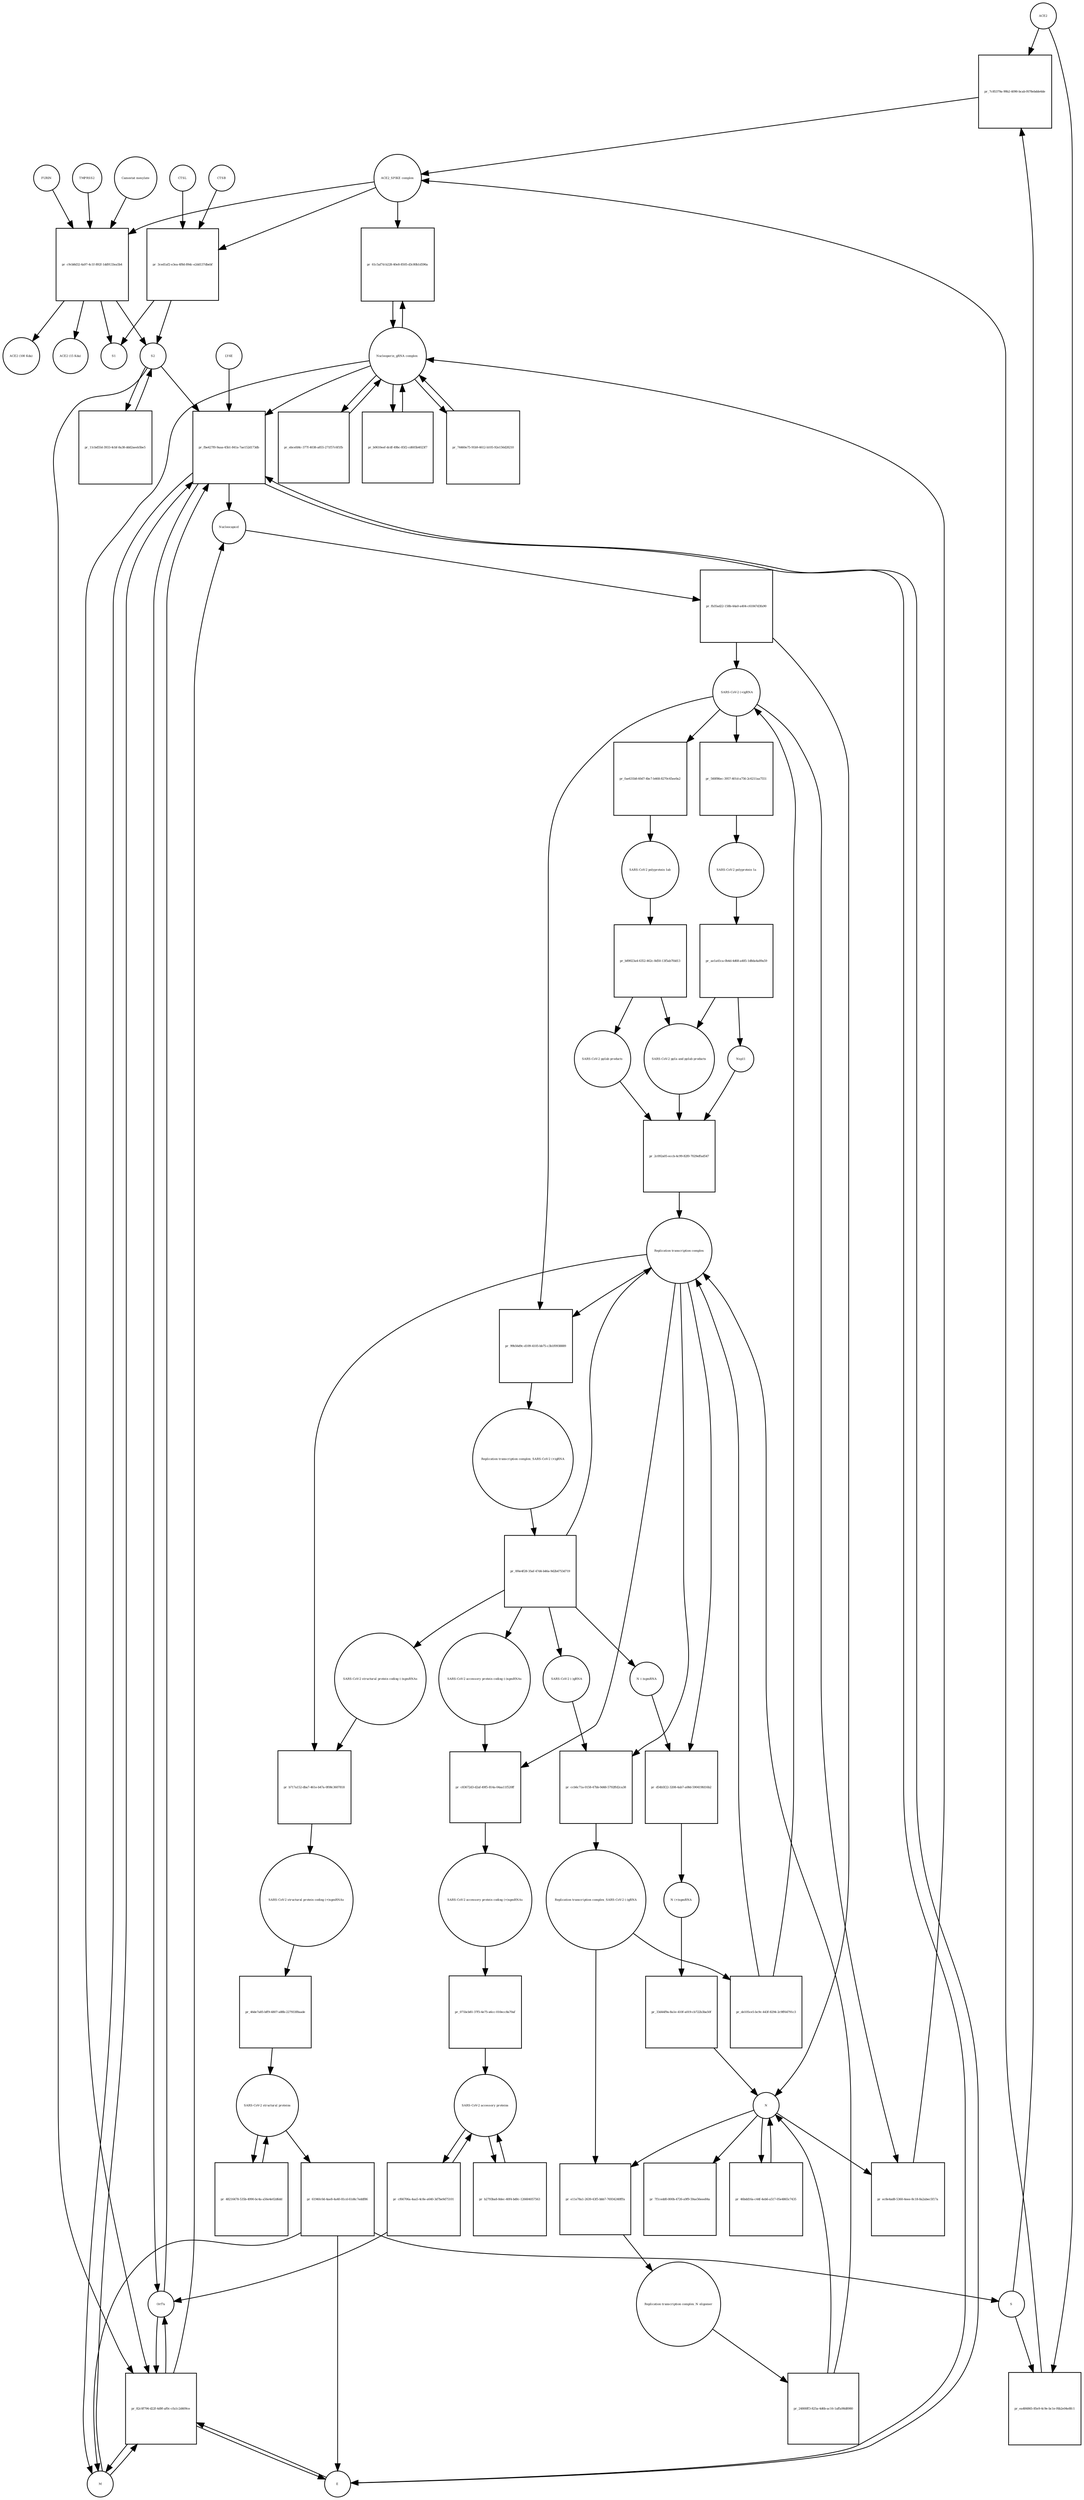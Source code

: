 strict digraph  {
ACE2 [annotation="", bipartite=0, cls=macromolecule, fontsize=4, label=ACE2, shape=circle];
"pr_7c85379a-99b2-4090-bcab-f678ebdde6de" [annotation="", bipartite=1, cls=process, fontsize=4, label="pr_7c85379a-99b2-4090-bcab-f678ebdde6de", shape=square];
"ACE2_SPIKE complex" [annotation="", bipartite=0, cls=complex, fontsize=4, label="ACE2_SPIKE complex", shape=circle];
S [annotation="", bipartite=0, cls="macromolecule multimer", fontsize=4, label=S, shape=circle];
"Nucleoporin_gRNA complex " [annotation="", bipartite=0, cls=complex, fontsize=4, label="Nucleoporin_gRNA complex ", shape=circle];
"pr_61c5af7d-b228-40e8-8505-d3c80b1d596a" [annotation="", bipartite=1, cls=process, fontsize=4, label="pr_61c5af7d-b228-40e8-8505-d3c80b1d596a", shape=square];
"pr_3ced1af2-e3ea-4f8d-89dc-e2dd137dbebf" [annotation="", bipartite=1, cls=process, fontsize=4, label="pr_3ced1af2-e3ea-4f8d-89dc-e2dd137dbebf", shape=square];
S2 [annotation="", bipartite=0, cls=macromolecule, fontsize=4, label=S2, shape=circle];
CTSB [annotation="", bipartite=0, cls=macromolecule, fontsize=4, label=CTSB, shape=circle];
CTSL [annotation="", bipartite=0, cls=macromolecule, fontsize=4, label=CTSL, shape=circle];
S1 [annotation="", bipartite=0, cls=macromolecule, fontsize=4, label=S1, shape=circle];
"pr_ea484865-85e9-4c9e-bc1e-f6b2e04e8fc1" [annotation="", bipartite=1, cls=process, fontsize=4, label="pr_ea484865-85e9-4c9e-bc1e-f6b2e04e8fc1", shape=square];
"pr_fbe427f0-9aaa-45b1-841a-7ae152d173db" [annotation="", bipartite=1, cls=process, fontsize=4, label="pr_fbe427f0-9aaa-45b1-841a-7ae152d173db", shape=square];
Nucleocapsid [annotation="", bipartite=0, cls=complex, fontsize=4, label=Nucleocapsid, shape=circle];
LY6E [annotation="", bipartite=0, cls=macromolecule, fontsize=4, label=LY6E, shape=circle];
Orf7a [annotation="", bipartite=0, cls=macromolecule, fontsize=4, label=Orf7a, shape=circle];
E [annotation="", bipartite=0, cls=macromolecule, fontsize=4, label=E, shape=circle];
M [annotation="", bipartite=0, cls=macromolecule, fontsize=4, label=M, shape=circle];
"pr_82c0f794-d22f-4d9f-af0c-cfa1c2d409ce" [annotation="", bipartite=1, cls=process, fontsize=4, label="pr_82c0f794-d22f-4d9f-af0c-cfa1c2d409ce", shape=square];
"pr_fb35ad22-158b-44a0-a404-c61847d3fa90" [annotation="", bipartite=1, cls=process, fontsize=4, label="pr_fb35ad22-158b-44a0-a404-c61847d3fa90", shape=square];
" SARS-CoV-2 (+)gRNA" [annotation="", bipartite=0, cls="nucleic acid feature", fontsize=4, label=" SARS-CoV-2 (+)gRNA", shape=circle];
N [annotation="", bipartite=0, cls="macromolecule multimer", fontsize=4, label=N, shape=circle];
"SARS-CoV-2 polyprotein 1ab" [annotation="", bipartite=0, cls=macromolecule, fontsize=4, label="SARS-CoV-2 polyprotein 1ab", shape=circle];
"pr_b89023a4-6352-462c-8d50-13f5ab7fdd13" [annotation="", bipartite=1, cls=process, fontsize=4, label="pr_b89023a4-6352-462c-8d50-13f5ab7fdd13", shape=square];
"SARS-CoV-2 pp1a and pp1ab products" [annotation="", bipartite=0, cls=complex, fontsize=4, label="SARS-CoV-2 pp1a and pp1ab products", shape=circle];
"SARS-CoV-2 pp1ab products" [annotation="", bipartite=0, cls=complex, fontsize=4, label="SARS-CoV-2 pp1ab products", shape=circle];
"SARS-CoV-2 polyprotein 1a" [annotation="", bipartite=0, cls=macromolecule, fontsize=4, label="SARS-CoV-2 polyprotein 1a", shape=circle];
"pr_ae1a41ca-0b4d-4d68-a485-1d8da4a89a59" [annotation="", bipartite=1, cls=process, fontsize=4, label="pr_ae1a41ca-0b4d-4d68-a485-1d8da4a89a59", shape=square];
Nsp11 [annotation="", bipartite=0, cls=macromolecule, fontsize=4, label=Nsp11, shape=circle];
"pr_ebcefd4c-377f-4038-a855-271f57c6f1fb" [annotation="", bipartite=1, cls=process, fontsize=4, label="pr_ebcefd4c-377f-4038-a855-271f57c6f1fb", shape=square];
"pr_b0610eef-dcdf-49bc-85f2-cd605b4023f7" [annotation="", bipartite=1, cls=process, fontsize=4, label="pr_b0610eef-dcdf-49bc-85f2-cd605b4023f7", shape=square];
"SARS-CoV-2 structural proteins" [annotation="", bipartite=0, cls=complex, fontsize=4, label="SARS-CoV-2 structural proteins", shape=circle];
"pr_61940c0d-4ae8-4a40-81cd-61d4c7eddf86" [annotation="", bipartite=1, cls=process, fontsize=4, label="pr_61940c0d-4ae8-4a40-81cd-61d4c7eddf86", shape=square];
"Replication transcription complex_SARS-CoV-2 (-)gRNA" [annotation="", bipartite=0, cls=complex, fontsize=4, label="Replication transcription complex_SARS-CoV-2 (-)gRNA", shape=circle];
"pr_e11e78a1-2639-43f5-bbb7-76934240fffa" [annotation="", bipartite=1, cls=process, fontsize=4, label="pr_e11e78a1-2639-43f5-bbb7-76934240fffa", shape=square];
"Replication transcription complex_N oligomer" [annotation="", bipartite=0, cls=complex, fontsize=4, label="Replication transcription complex_N oligomer", shape=circle];
"pr_7f1cedd0-800b-4726-a9f9-59ae56eee84a" [annotation="", bipartite=1, cls=process, fontsize=4, label="pr_7f1cedd0-800b-4726-a9f9-59ae56eee84a", shape=square];
"SARS-CoV-2 accessory proteins" [annotation="", bipartite=0, cls=complex, fontsize=4, label="SARS-CoV-2 accessory proteins", shape=circle];
"pr_b2793ba8-8dec-40f4-bd0c-126604057563" [annotation="", bipartite=1, cls=process, fontsize=4, label="pr_b2793ba8-8dec-40f4-bd0c-126604057563", shape=square];
"pr_48216478-535b-4990-bc4a-a56e4e02d6dd" [annotation="", bipartite=1, cls=process, fontsize=4, label="pr_48216478-535b-4990-bc4a-a56e4e02d6dd", shape=square];
"pr_24800ff3-825a-4d6b-ac16-1affa98d8980" [annotation="", bipartite=1, cls=process, fontsize=4, label="pr_24800ff3-825a-4d6b-ac16-1affa98d8980", shape=square];
"Replication transcription complex" [annotation="", bipartite=0, cls=complex, fontsize=4, label="Replication transcription complex", shape=circle];
"pr_46bdd16a-c44f-4eb6-a517-05e4865c7435" [annotation="", bipartite=1, cls=process, fontsize=4, label="pr_46bdd16a-c44f-4eb6-a517-05e4865c7435", shape=square];
"pr_2c092a05-eccb-4c99-82f0-7029effad547" [annotation="", bipartite=1, cls=process, fontsize=4, label="pr_2c092a05-eccb-4c99-82f0-7029effad547", shape=square];
"SARS-CoV-2 accessory protein coding (-)sgmRNAs" [annotation="", bipartite=0, cls=complex, fontsize=4, label="SARS-CoV-2 accessory protein coding (-)sgmRNAs", shape=circle];
"pr_c83672d3-d2af-49f5-814a-04aa11f520ff" [annotation="", bipartite=1, cls=process, fontsize=4, label="pr_c83672d3-d2af-49f5-814a-04aa11f520ff", shape=square];
"SARS-CoV-2 accessory protein coding (+)sgmRNAs" [annotation="", bipartite=0, cls=complex, fontsize=4, label="SARS-CoV-2 accessory protein coding (+)sgmRNAs", shape=circle];
"SARS-CoV-2 structural protein coding (-)sgmRNAs" [annotation="", bipartite=0, cls=complex, fontsize=4, label="SARS-CoV-2 structural protein coding (-)sgmRNAs", shape=circle];
"pr_b717a152-dba7-461e-b47a-0f08c3607818" [annotation="", bipartite=1, cls=process, fontsize=4, label="pr_b717a152-dba7-461e-b47a-0f08c3607818", shape=square];
"SARS-CoV-2 structural protein coding (+)sgmRNAs" [annotation="", bipartite=0, cls=complex, fontsize=4, label="SARS-CoV-2 structural protein coding (+)sgmRNAs", shape=circle];
"N (-)sgmRNA" [annotation="", bipartite=0, cls="nucleic acid feature", fontsize=4, label="N (-)sgmRNA", shape=circle];
"pr_d54b5f22-3208-4ab7-a08d-590419fd16b2" [annotation="", bipartite=1, cls=process, fontsize=4, label="pr_d54b5f22-3208-4ab7-a08d-590419fd16b2", shape=square];
"N (+)sgmRNA" [annotation="", bipartite=0, cls="nucleic acid feature", fontsize=4, label="N (+)sgmRNA", shape=circle];
"pr_33d44f9a-8a1e-410f-a019-cb722b3ba50f" [annotation="", bipartite=1, cls=process, fontsize=4, label="pr_33d44f9a-8a1e-410f-a019-cb722b3ba50f", shape=square];
"Replication transcription complex_SARS-CoV-2 (+)gRNA" [annotation="", bipartite=0, cls=complex, fontsize=4, label="Replication transcription complex_SARS-CoV-2 (+)gRNA", shape=circle];
"pr_0f4e4f28-35af-47d4-b46a-9d2b4753d719" [annotation="", bipartite=1, cls=process, fontsize=4, label="pr_0f4e4f28-35af-47d4-b46a-9d2b4753d719", shape=square];
" SARS-CoV-2 (-)gRNA" [annotation="", bipartite=0, cls="nucleic acid feature", fontsize=4, label=" SARS-CoV-2 (-)gRNA", shape=circle];
"pr_560f86ec-3957-401d-a756-2c6211aa7551" [annotation="", bipartite=1, cls=process, fontsize=4, label="pr_560f86ec-3957-401d-a756-2c6211aa7551", shape=square];
"pr_fae631b8-60d7-4bc7-b468-8270c65ee0a2" [annotation="", bipartite=1, cls=process, fontsize=4, label="pr_fae631b8-60d7-4bc7-b468-8270c65ee0a2", shape=square];
"pr_071bcb81-37f5-4e75-a6cc-010ecc8a70af" [annotation="", bipartite=1, cls=process, fontsize=4, label="pr_071bcb81-37f5-4e75-a6cc-010ecc8a70af", shape=square];
"pr_46de7a85-bff9-4807-a88b-227933f8aade" [annotation="", bipartite=1, cls=process, fontsize=4, label="pr_46de7a85-bff9-4807-a88b-227933f8aade", shape=square];
"pr_ccb6c71a-0158-47bb-9d48-5792ffd2ca38" [annotation="", bipartite=1, cls=process, fontsize=4, label="pr_ccb6c71a-0158-47bb-9d48-5792ffd2ca38", shape=square];
"pr_ec8e4ad8-5360-4eee-8c18-8a2abec5f17a" [annotation="", bipartite=1, cls=process, fontsize=4, label="pr_ec8e4ad8-5360-4eee-8c18-8a2abec5f17a", shape=square];
"pr_74460e75-91b9-4612-b105-92e156d28210" [annotation="", bipartite=1, cls=process, fontsize=4, label="pr_74460e75-91b9-4612-b105-92e156d28210", shape=square];
"pr_cf66706a-4aa5-4c8e-a640-3d7be9d75101" [annotation="", bipartite=1, cls=process, fontsize=4, label="pr_cf66706a-4aa5-4c8e-a640-3d7be9d75101", shape=square];
"pr_c9cb8d32-4a97-4c1f-892f-1dd9133ea5b4" [annotation="", bipartite=1, cls=process, fontsize=4, label="pr_c9cb8d32-4a97-4c1f-892f-1dd9133ea5b4", shape=square];
FURIN [annotation="", bipartite=0, cls=macromolecule, fontsize=4, label=FURIN, shape=circle];
TMPRSS2 [annotation="", bipartite=0, cls=macromolecule, fontsize=4, label=TMPRSS2, shape=circle];
"Camostat mesylate" [annotation="urn_miriam_pubchem.compound_2536", bipartite=0, cls="simple chemical", fontsize=4, label="Camostat mesylate", shape=circle];
"ACE2 (100 Kda)" [annotation="", bipartite=0, cls=macromolecule, fontsize=4, label="ACE2 (100 Kda)", shape=circle];
"ACE2 (15 Kda)" [annotation="", bipartite=0, cls=macromolecule, fontsize=4, label="ACE2 (15 Kda)", shape=circle];
"pr_11cbd55d-3933-4cbf-8a38-ddd2aeeb5be5" [annotation="", bipartite=1, cls=process, fontsize=4, label="pr_11cbd55d-3933-4cbf-8a38-ddd2aeeb5be5", shape=square];
"pr_99b56d9c-d109-4105-bb75-c3b1f0938889" [annotation="", bipartite=1, cls=process, fontsize=4, label="pr_99b56d9c-d109-4105-bb75-c3b1f0938889", shape=square];
"pr_de105ce5-bc9c-443f-8294-2c9ff64791c3" [annotation="", bipartite=1, cls=process, fontsize=4, label="pr_de105ce5-bc9c-443f-8294-2c9ff64791c3", shape=square];
ACE2 -> "pr_7c85379a-99b2-4090-bcab-f678ebdde6de"  [annotation="", interaction_type=consumption];
ACE2 -> "pr_ea484865-85e9-4c9e-bc1e-f6b2e04e8fc1"  [annotation="", interaction_type=consumption];
"pr_7c85379a-99b2-4090-bcab-f678ebdde6de" -> "ACE2_SPIKE complex"  [annotation="", interaction_type=production];
"ACE2_SPIKE complex" -> "pr_61c5af7d-b228-40e8-8505-d3c80b1d596a"  [annotation="urn_miriam_pubmed_32142651|urn_miriam_pubmed_32094589", interaction_type=stimulation];
"ACE2_SPIKE complex" -> "pr_3ced1af2-e3ea-4f8d-89dc-e2dd137dbebf"  [annotation="", interaction_type=consumption];
"ACE2_SPIKE complex" -> "pr_c9cb8d32-4a97-4c1f-892f-1dd9133ea5b4"  [annotation="", interaction_type=consumption];
S -> "pr_7c85379a-99b2-4090-bcab-f678ebdde6de"  [annotation="", interaction_type=consumption];
S -> "pr_ea484865-85e9-4c9e-bc1e-f6b2e04e8fc1"  [annotation="", interaction_type=consumption];
"Nucleoporin_gRNA complex " -> "pr_61c5af7d-b228-40e8-8505-d3c80b1d596a"  [annotation="", interaction_type=consumption];
"Nucleoporin_gRNA complex " -> "pr_fbe427f0-9aaa-45b1-841a-7ae152d173db"  [annotation="", interaction_type=consumption];
"Nucleoporin_gRNA complex " -> "pr_82c0f794-d22f-4d9f-af0c-cfa1c2d409ce"  [annotation="", interaction_type=consumption];
"Nucleoporin_gRNA complex " -> "pr_ebcefd4c-377f-4038-a855-271f57c6f1fb"  [annotation="", interaction_type=consumption];
"Nucleoporin_gRNA complex " -> "pr_b0610eef-dcdf-49bc-85f2-cd605b4023f7"  [annotation="", interaction_type=consumption];
"Nucleoporin_gRNA complex " -> "pr_74460e75-91b9-4612-b105-92e156d28210"  [annotation="", interaction_type=consumption];
"pr_61c5af7d-b228-40e8-8505-d3c80b1d596a" -> "Nucleoporin_gRNA complex "  [annotation="", interaction_type=production];
"pr_3ced1af2-e3ea-4f8d-89dc-e2dd137dbebf" -> S2  [annotation="", interaction_type=production];
"pr_3ced1af2-e3ea-4f8d-89dc-e2dd137dbebf" -> S1  [annotation="", interaction_type=production];
S2 -> "pr_fbe427f0-9aaa-45b1-841a-7ae152d173db"  [annotation="urn_miriam_doi_10.1101%2F2020.03.05.979260|urn_miriam_doi_10.1101%2F2020.04.02.021469", interaction_type=stimulation];
S2 -> "pr_82c0f794-d22f-4d9f-af0c-cfa1c2d409ce"  [annotation="", interaction_type=stimulation];
S2 -> "pr_11cbd55d-3933-4cbf-8a38-ddd2aeeb5be5"  [annotation="", interaction_type=consumption];
CTSB -> "pr_3ced1af2-e3ea-4f8d-89dc-e2dd137dbebf"  [annotation=urn_miriam_pubmed_32142651, interaction_type=catalysis];
CTSL -> "pr_3ced1af2-e3ea-4f8d-89dc-e2dd137dbebf"  [annotation=urn_miriam_pubmed_32142651, interaction_type=catalysis];
"pr_ea484865-85e9-4c9e-bc1e-f6b2e04e8fc1" -> "ACE2_SPIKE complex"  [annotation="", interaction_type=production];
"pr_fbe427f0-9aaa-45b1-841a-7ae152d173db" -> Nucleocapsid  [annotation="", interaction_type=production];
"pr_fbe427f0-9aaa-45b1-841a-7ae152d173db" -> Orf7a  [annotation="", interaction_type=production];
"pr_fbe427f0-9aaa-45b1-841a-7ae152d173db" -> E  [annotation="", interaction_type=production];
"pr_fbe427f0-9aaa-45b1-841a-7ae152d173db" -> M  [annotation="", interaction_type=production];
Nucleocapsid -> "pr_fb35ad22-158b-44a0-a404-c61847d3fa90"  [annotation="", interaction_type=consumption];
LY6E -> "pr_fbe427f0-9aaa-45b1-841a-7ae152d173db"  [annotation="urn_miriam_doi_10.1101%2F2020.03.05.979260|urn_miriam_doi_10.1101%2F2020.04.02.021469", interaction_type=inhibition];
Orf7a -> "pr_fbe427f0-9aaa-45b1-841a-7ae152d173db"  [annotation="", interaction_type=consumption];
Orf7a -> "pr_82c0f794-d22f-4d9f-af0c-cfa1c2d409ce"  [annotation="", interaction_type=consumption];
E -> "pr_fbe427f0-9aaa-45b1-841a-7ae152d173db"  [annotation="", interaction_type=consumption];
E -> "pr_82c0f794-d22f-4d9f-af0c-cfa1c2d409ce"  [annotation="", interaction_type=consumption];
M -> "pr_fbe427f0-9aaa-45b1-841a-7ae152d173db"  [annotation="", interaction_type=consumption];
M -> "pr_82c0f794-d22f-4d9f-af0c-cfa1c2d409ce"  [annotation="", interaction_type=consumption];
"pr_82c0f794-d22f-4d9f-af0c-cfa1c2d409ce" -> Nucleocapsid  [annotation="", interaction_type=production];
"pr_82c0f794-d22f-4d9f-af0c-cfa1c2d409ce" -> E  [annotation="", interaction_type=production];
"pr_82c0f794-d22f-4d9f-af0c-cfa1c2d409ce" -> M  [annotation="", interaction_type=production];
"pr_82c0f794-d22f-4d9f-af0c-cfa1c2d409ce" -> Orf7a  [annotation="", interaction_type=production];
"pr_fb35ad22-158b-44a0-a404-c61847d3fa90" -> " SARS-CoV-2 (+)gRNA"  [annotation="", interaction_type=production];
"pr_fb35ad22-158b-44a0-a404-c61847d3fa90" -> N  [annotation="", interaction_type=production];
" SARS-CoV-2 (+)gRNA" -> "pr_560f86ec-3957-401d-a756-2c6211aa7551"  [annotation="", interaction_type=consumption];
" SARS-CoV-2 (+)gRNA" -> "pr_fae631b8-60d7-4bc7-b468-8270c65ee0a2"  [annotation="", interaction_type=consumption];
" SARS-CoV-2 (+)gRNA" -> "pr_ec8e4ad8-5360-4eee-8c18-8a2abec5f17a"  [annotation="", interaction_type=consumption];
" SARS-CoV-2 (+)gRNA" -> "pr_99b56d9c-d109-4105-bb75-c3b1f0938889"  [annotation="", interaction_type=consumption];
N -> "pr_e11e78a1-2639-43f5-bbb7-76934240fffa"  [annotation="", interaction_type=consumption];
N -> "pr_7f1cedd0-800b-4726-a9f9-59ae56eee84a"  [annotation="", interaction_type=consumption];
N -> "pr_46bdd16a-c44f-4eb6-a517-05e4865c7435"  [annotation="", interaction_type=consumption];
N -> "pr_ec8e4ad8-5360-4eee-8c18-8a2abec5f17a"  [annotation="", interaction_type=consumption];
"SARS-CoV-2 polyprotein 1ab" -> "pr_b89023a4-6352-462c-8d50-13f5ab7fdd13"  [annotation=urn_miriam_pubmed_31226023, interaction_type=catalysis];
"pr_b89023a4-6352-462c-8d50-13f5ab7fdd13" -> "SARS-CoV-2 pp1a and pp1ab products"  [annotation="", interaction_type=production];
"pr_b89023a4-6352-462c-8d50-13f5ab7fdd13" -> "SARS-CoV-2 pp1ab products"  [annotation="", interaction_type=production];
"SARS-CoV-2 pp1a and pp1ab products" -> "pr_2c092a05-eccb-4c99-82f0-7029effad547"  [annotation="", interaction_type=consumption];
"SARS-CoV-2 pp1ab products" -> "pr_2c092a05-eccb-4c99-82f0-7029effad547"  [annotation="", interaction_type=consumption];
"SARS-CoV-2 polyprotein 1a" -> "pr_ae1a41ca-0b4d-4d68-a485-1d8da4a89a59"  [annotation=urn_miriam_pubmed_31226023, interaction_type=catalysis];
"pr_ae1a41ca-0b4d-4d68-a485-1d8da4a89a59" -> "SARS-CoV-2 pp1a and pp1ab products"  [annotation="", interaction_type=production];
"pr_ae1a41ca-0b4d-4d68-a485-1d8da4a89a59" -> Nsp11  [annotation="", interaction_type=production];
Nsp11 -> "pr_2c092a05-eccb-4c99-82f0-7029effad547"  [annotation="", interaction_type=consumption];
"pr_ebcefd4c-377f-4038-a855-271f57c6f1fb" -> "Nucleoporin_gRNA complex "  [annotation="", interaction_type=production];
"pr_b0610eef-dcdf-49bc-85f2-cd605b4023f7" -> "Nucleoporin_gRNA complex "  [annotation="", interaction_type=production];
"SARS-CoV-2 structural proteins" -> "pr_61940c0d-4ae8-4a40-81cd-61d4c7eddf86"  [annotation="", interaction_type=consumption];
"SARS-CoV-2 structural proteins" -> "pr_48216478-535b-4990-bc4a-a56e4e02d6dd"  [annotation="", interaction_type=consumption];
"pr_61940c0d-4ae8-4a40-81cd-61d4c7eddf86" -> M  [annotation="", interaction_type=production];
"pr_61940c0d-4ae8-4a40-81cd-61d4c7eddf86" -> E  [annotation="", interaction_type=production];
"pr_61940c0d-4ae8-4a40-81cd-61d4c7eddf86" -> S  [annotation="", interaction_type=production];
"Replication transcription complex_SARS-CoV-2 (-)gRNA" -> "pr_e11e78a1-2639-43f5-bbb7-76934240fffa"  [annotation="", interaction_type=consumption];
"Replication transcription complex_SARS-CoV-2 (-)gRNA" -> "pr_de105ce5-bc9c-443f-8294-2c9ff64791c3"  [annotation="", interaction_type=consumption];
"pr_e11e78a1-2639-43f5-bbb7-76934240fffa" -> "Replication transcription complex_N oligomer"  [annotation="", interaction_type=production];
"Replication transcription complex_N oligomer" -> "pr_24800ff3-825a-4d6b-ac16-1affa98d8980"  [annotation="", interaction_type=consumption];
"SARS-CoV-2 accessory proteins" -> "pr_b2793ba8-8dec-40f4-bd0c-126604057563"  [annotation="", interaction_type=consumption];
"SARS-CoV-2 accessory proteins" -> "pr_cf66706a-4aa5-4c8e-a640-3d7be9d75101"  [annotation="", interaction_type=consumption];
"pr_b2793ba8-8dec-40f4-bd0c-126604057563" -> "SARS-CoV-2 accessory proteins"  [annotation="", interaction_type=production];
"pr_48216478-535b-4990-bc4a-a56e4e02d6dd" -> "SARS-CoV-2 structural proteins"  [annotation="", interaction_type=production];
"pr_24800ff3-825a-4d6b-ac16-1affa98d8980" -> "Replication transcription complex"  [annotation="", interaction_type=production];
"pr_24800ff3-825a-4d6b-ac16-1affa98d8980" -> N  [annotation="", interaction_type=production];
"Replication transcription complex" -> "pr_c83672d3-d2af-49f5-814a-04aa11f520ff"  [annotation="", interaction_type="necessary stimulation"];
"Replication transcription complex" -> "pr_b717a152-dba7-461e-b47a-0f08c3607818"  [annotation="", interaction_type="necessary stimulation"];
"Replication transcription complex" -> "pr_d54b5f22-3208-4ab7-a08d-590419fd16b2"  [annotation="", interaction_type="necessary stimulation"];
"Replication transcription complex" -> "pr_ccb6c71a-0158-47bb-9d48-5792ffd2ca38"  [annotation="", interaction_type=consumption];
"Replication transcription complex" -> "pr_99b56d9c-d109-4105-bb75-c3b1f0938889"  [annotation="", interaction_type=consumption];
"pr_46bdd16a-c44f-4eb6-a517-05e4865c7435" -> N  [annotation="", interaction_type=production];
"pr_2c092a05-eccb-4c99-82f0-7029effad547" -> "Replication transcription complex"  [annotation="", interaction_type=production];
"SARS-CoV-2 accessory protein coding (-)sgmRNAs" -> "pr_c83672d3-d2af-49f5-814a-04aa11f520ff"  [annotation="", interaction_type=consumption];
"pr_c83672d3-d2af-49f5-814a-04aa11f520ff" -> "SARS-CoV-2 accessory protein coding (+)sgmRNAs"  [annotation="", interaction_type=production];
"SARS-CoV-2 accessory protein coding (+)sgmRNAs" -> "pr_071bcb81-37f5-4e75-a6cc-010ecc8a70af"  [annotation="", interaction_type=consumption];
"SARS-CoV-2 structural protein coding (-)sgmRNAs" -> "pr_b717a152-dba7-461e-b47a-0f08c3607818"  [annotation="", interaction_type=consumption];
"pr_b717a152-dba7-461e-b47a-0f08c3607818" -> "SARS-CoV-2 structural protein coding (+)sgmRNAs"  [annotation="", interaction_type=production];
"SARS-CoV-2 structural protein coding (+)sgmRNAs" -> "pr_46de7a85-bff9-4807-a88b-227933f8aade"  [annotation="", interaction_type=consumption];
"N (-)sgmRNA" -> "pr_d54b5f22-3208-4ab7-a08d-590419fd16b2"  [annotation="", interaction_type=consumption];
"pr_d54b5f22-3208-4ab7-a08d-590419fd16b2" -> "N (+)sgmRNA"  [annotation="", interaction_type=production];
"N (+)sgmRNA" -> "pr_33d44f9a-8a1e-410f-a019-cb722b3ba50f"  [annotation="", interaction_type=consumption];
"pr_33d44f9a-8a1e-410f-a019-cb722b3ba50f" -> N  [annotation="", interaction_type=production];
"Replication transcription complex_SARS-CoV-2 (+)gRNA" -> "pr_0f4e4f28-35af-47d4-b46a-9d2b4753d719"  [annotation="", interaction_type=consumption];
"pr_0f4e4f28-35af-47d4-b46a-9d2b4753d719" -> " SARS-CoV-2 (-)gRNA"  [annotation="", interaction_type=production];
"pr_0f4e4f28-35af-47d4-b46a-9d2b4753d719" -> "SARS-CoV-2 accessory protein coding (-)sgmRNAs"  [annotation="", interaction_type=production];
"pr_0f4e4f28-35af-47d4-b46a-9d2b4753d719" -> "SARS-CoV-2 structural protein coding (-)sgmRNAs"  [annotation="", interaction_type=production];
"pr_0f4e4f28-35af-47d4-b46a-9d2b4753d719" -> "N (-)sgmRNA"  [annotation="", interaction_type=production];
"pr_0f4e4f28-35af-47d4-b46a-9d2b4753d719" -> "Replication transcription complex"  [annotation="", interaction_type=production];
" SARS-CoV-2 (-)gRNA" -> "pr_ccb6c71a-0158-47bb-9d48-5792ffd2ca38"  [annotation="", interaction_type=consumption];
"pr_560f86ec-3957-401d-a756-2c6211aa7551" -> "SARS-CoV-2 polyprotein 1a"  [annotation="", interaction_type=production];
"pr_fae631b8-60d7-4bc7-b468-8270c65ee0a2" -> "SARS-CoV-2 polyprotein 1ab"  [annotation="", interaction_type=production];
"pr_071bcb81-37f5-4e75-a6cc-010ecc8a70af" -> "SARS-CoV-2 accessory proteins"  [annotation="", interaction_type=production];
"pr_46de7a85-bff9-4807-a88b-227933f8aade" -> "SARS-CoV-2 structural proteins"  [annotation="", interaction_type=production];
"pr_ccb6c71a-0158-47bb-9d48-5792ffd2ca38" -> "Replication transcription complex_SARS-CoV-2 (-)gRNA"  [annotation="", interaction_type=production];
"pr_ec8e4ad8-5360-4eee-8c18-8a2abec5f17a" -> "Nucleoporin_gRNA complex "  [annotation="", interaction_type=production];
"pr_74460e75-91b9-4612-b105-92e156d28210" -> "Nucleoporin_gRNA complex "  [annotation="", interaction_type=production];
"pr_cf66706a-4aa5-4c8e-a640-3d7be9d75101" -> "SARS-CoV-2 accessory proteins"  [annotation="", interaction_type=production];
"pr_cf66706a-4aa5-4c8e-a640-3d7be9d75101" -> Orf7a  [annotation="", interaction_type=production];
"pr_c9cb8d32-4a97-4c1f-892f-1dd9133ea5b4" -> S2  [annotation="", interaction_type=production];
"pr_c9cb8d32-4a97-4c1f-892f-1dd9133ea5b4" -> "ACE2 (100 Kda)"  [annotation="", interaction_type=production];
"pr_c9cb8d32-4a97-4c1f-892f-1dd9133ea5b4" -> S1  [annotation="", interaction_type=production];
"pr_c9cb8d32-4a97-4c1f-892f-1dd9133ea5b4" -> "ACE2 (15 Kda)"  [annotation="", interaction_type=production];
FURIN -> "pr_c9cb8d32-4a97-4c1f-892f-1dd9133ea5b4"  [annotation="", interaction_type=catalysis];
TMPRSS2 -> "pr_c9cb8d32-4a97-4c1f-892f-1dd9133ea5b4"  [annotation="", interaction_type=catalysis];
"Camostat mesylate" -> "pr_c9cb8d32-4a97-4c1f-892f-1dd9133ea5b4"  [annotation="", interaction_type=inhibition];
"pr_11cbd55d-3933-4cbf-8a38-ddd2aeeb5be5" -> S2  [annotation="", interaction_type=production];
"pr_99b56d9c-d109-4105-bb75-c3b1f0938889" -> "Replication transcription complex_SARS-CoV-2 (+)gRNA"  [annotation="", interaction_type=production];
"pr_de105ce5-bc9c-443f-8294-2c9ff64791c3" -> " SARS-CoV-2 (+)gRNA"  [annotation="", interaction_type=production];
"pr_de105ce5-bc9c-443f-8294-2c9ff64791c3" -> "Replication transcription complex"  [annotation="", interaction_type=production];
}
